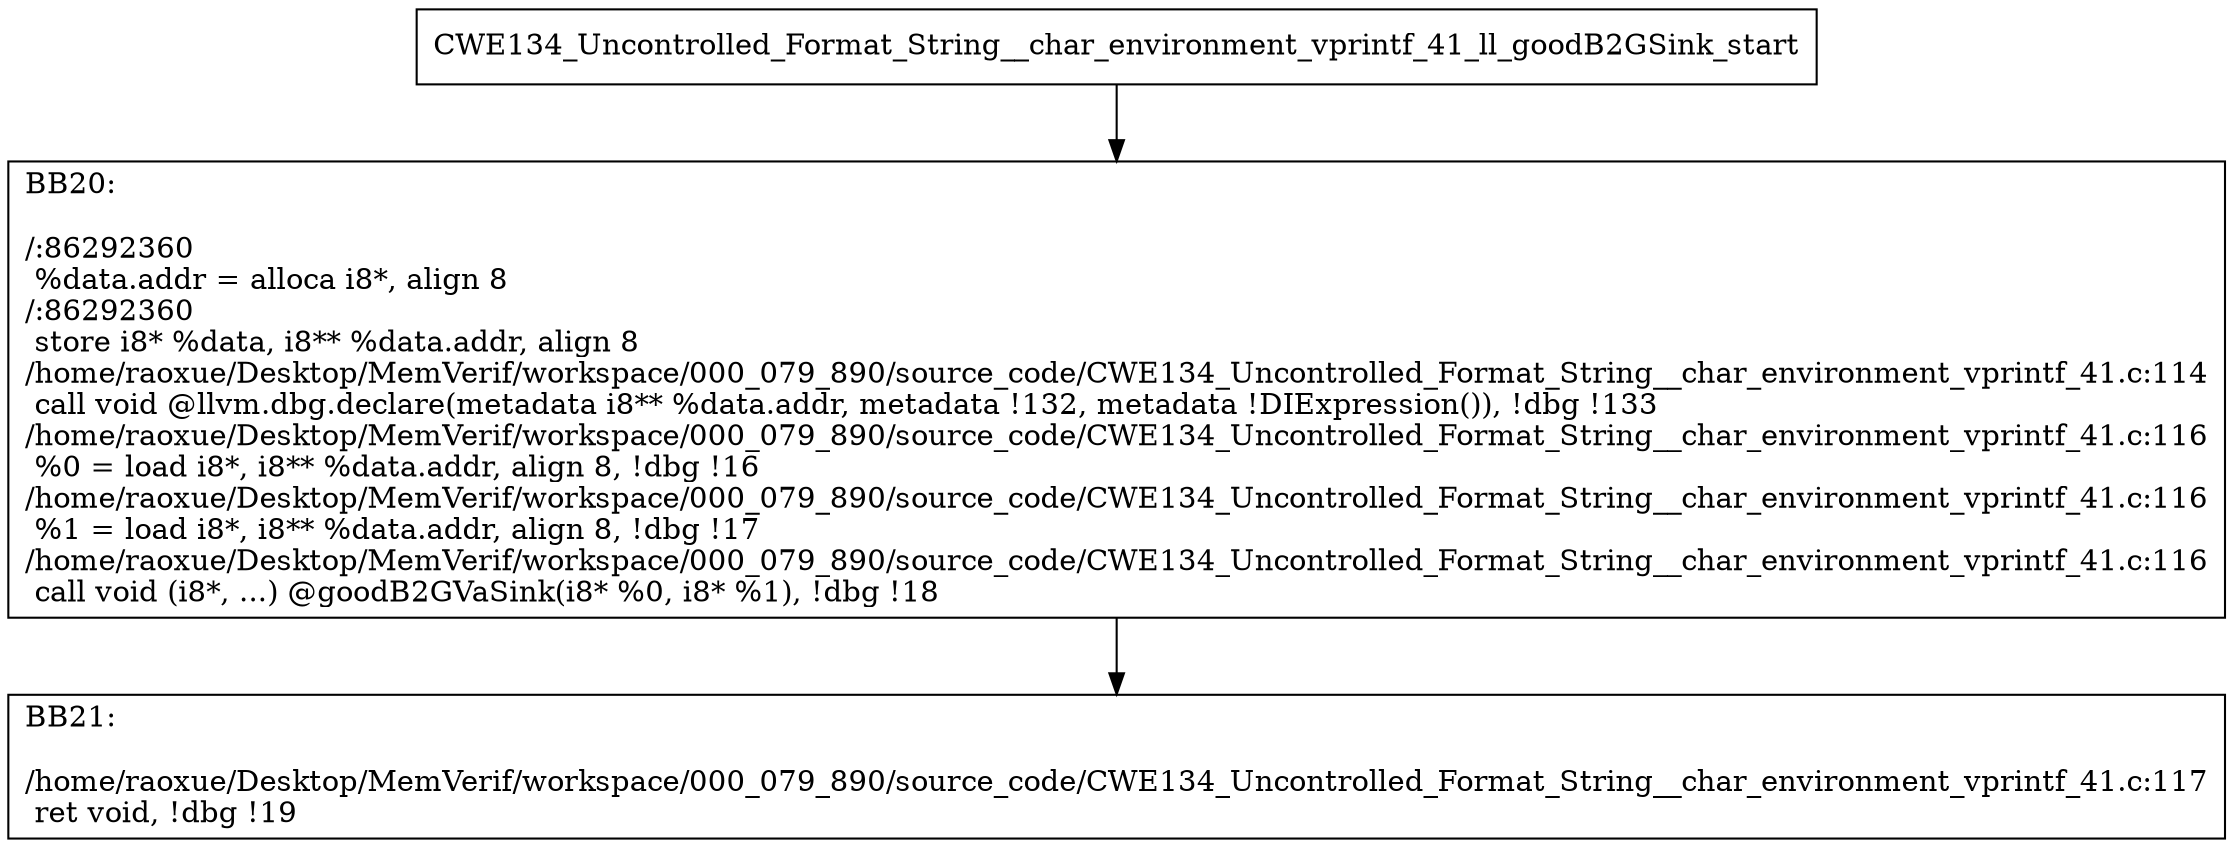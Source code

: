 digraph "CFG for'CWE134_Uncontrolled_Format_String__char_environment_vprintf_41_ll_goodB2GSink' function" {
	BBCWE134_Uncontrolled_Format_String__char_environment_vprintf_41_ll_goodB2GSink_start[shape=record,label="{CWE134_Uncontrolled_Format_String__char_environment_vprintf_41_ll_goodB2GSink_start}"];
	BBCWE134_Uncontrolled_Format_String__char_environment_vprintf_41_ll_goodB2GSink_start-> CWE134_Uncontrolled_Format_String__char_environment_vprintf_41_ll_goodB2GSinkBB20;
	CWE134_Uncontrolled_Format_String__char_environment_vprintf_41_ll_goodB2GSinkBB20 [shape=record, label="{BB20:\l\l/:86292360\l
  %data.addr = alloca i8*, align 8\l
/:86292360\l
  store i8* %data, i8** %data.addr, align 8\l
/home/raoxue/Desktop/MemVerif/workspace/000_079_890/source_code/CWE134_Uncontrolled_Format_String__char_environment_vprintf_41.c:114\l
  call void @llvm.dbg.declare(metadata i8** %data.addr, metadata !132, metadata !DIExpression()), !dbg !133\l
/home/raoxue/Desktop/MemVerif/workspace/000_079_890/source_code/CWE134_Uncontrolled_Format_String__char_environment_vprintf_41.c:116\l
  %0 = load i8*, i8** %data.addr, align 8, !dbg !16\l
/home/raoxue/Desktop/MemVerif/workspace/000_079_890/source_code/CWE134_Uncontrolled_Format_String__char_environment_vprintf_41.c:116\l
  %1 = load i8*, i8** %data.addr, align 8, !dbg !17\l
/home/raoxue/Desktop/MemVerif/workspace/000_079_890/source_code/CWE134_Uncontrolled_Format_String__char_environment_vprintf_41.c:116\l
  call void (i8*, ...) @goodB2GVaSink(i8* %0, i8* %1), !dbg !18\l
}"];
	CWE134_Uncontrolled_Format_String__char_environment_vprintf_41_ll_goodB2GSinkBB20-> CWE134_Uncontrolled_Format_String__char_environment_vprintf_41_ll_goodB2GSinkBB21;
	CWE134_Uncontrolled_Format_String__char_environment_vprintf_41_ll_goodB2GSinkBB21 [shape=record, label="{BB21:\l\l/home/raoxue/Desktop/MemVerif/workspace/000_079_890/source_code/CWE134_Uncontrolled_Format_String__char_environment_vprintf_41.c:117\l
  ret void, !dbg !19\l
}"];
}
